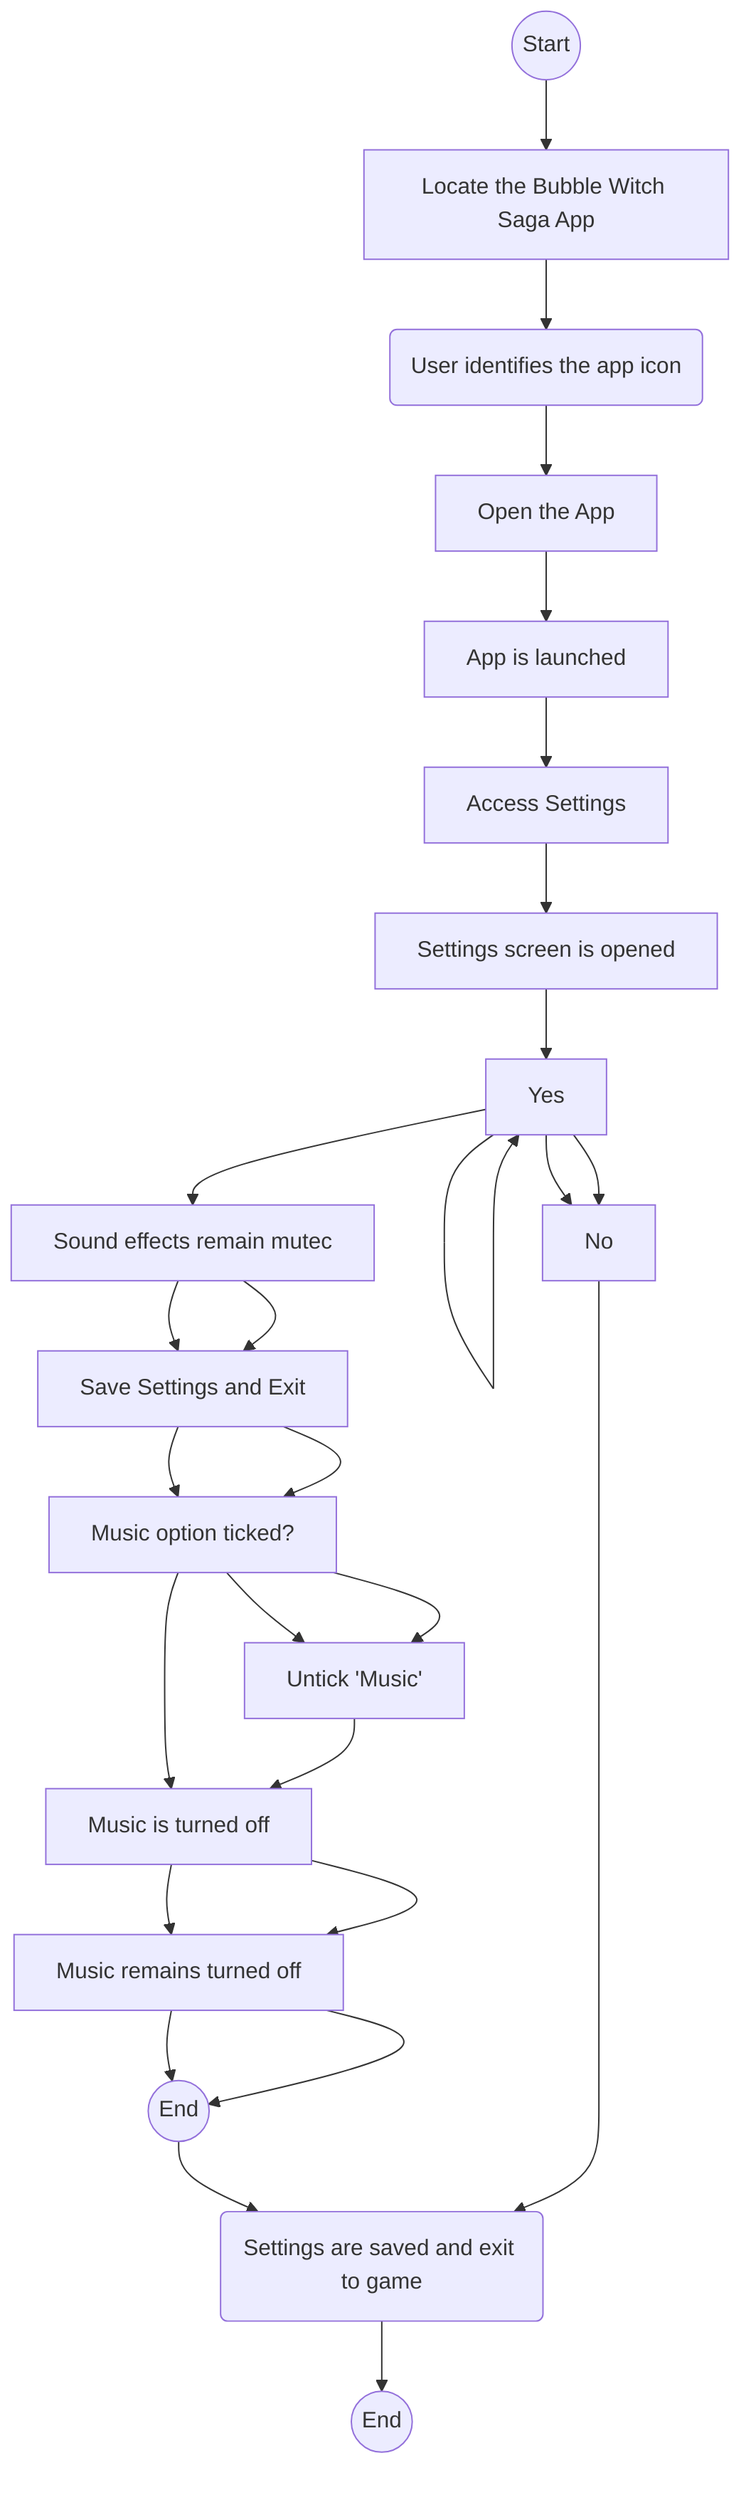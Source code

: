 flowchart TD
    A((Start)) --> B[Locate the Bubble Witch Saga App]
    B --> C(User identifies the app icon)
    C --> D[Open the App]
    D --> E[App is launched]
    E --> F[Access Settings]
    F --> G[Settings screen is opened]
    G --> H[Sound effects ticked?]
    H --> I[Untick 'Sound effects']
    H --> J[Sound effects remain mutec]
    J --> K[Save Settings and Exit]
    K --> L[Music option ticked?]
    L --> M[Untick 'Music']
    L --> N[Music is turned off]
    N --> O[Music remains turned off]
    O --> P((End))
    H --> H[Yes]
    H --> I[No]
    J --> K
    K --> L
    L --> M
    M --> N
    N --> O
    O --> P
    P --> Q(Settings are saved and exit to game)
    Q --> R((End))
    I --> Q